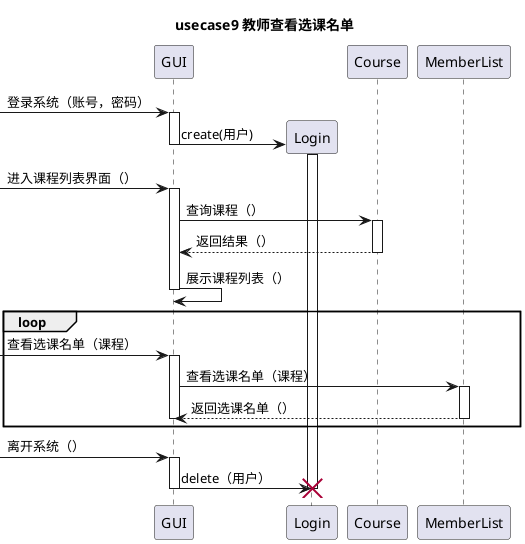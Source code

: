@startuml
title usecase9 **教师查看选课名单**


[-> GUI : 登录系统（账号，密码）
activate GUI
create Login
GUI -> Login : create(用户)
activate Login
deactivate GUI

[-> GUI : 进入课程列表界面（）
activate GUI
GUI -> Course : 查询课程（）
activate Course
Course --> GUI : 返回结果（）
deactivate Course
GUI -> GUI : 展示课程列表（）
deactivate GUI


loop
[-> GUI : 查看选课名单（课程）
activate GUI
GUI -> MemberList : 查看选课名单（课程）
activate MemberList
MemberList --> GUI : 返回选课名单（）
deactivate MemberList
deactivate GUI
end

[-> GUI : 离开系统（）
activate GUI

GUI -> Login : delete（用户）
destroy Login
deactivate GUI
@enduml